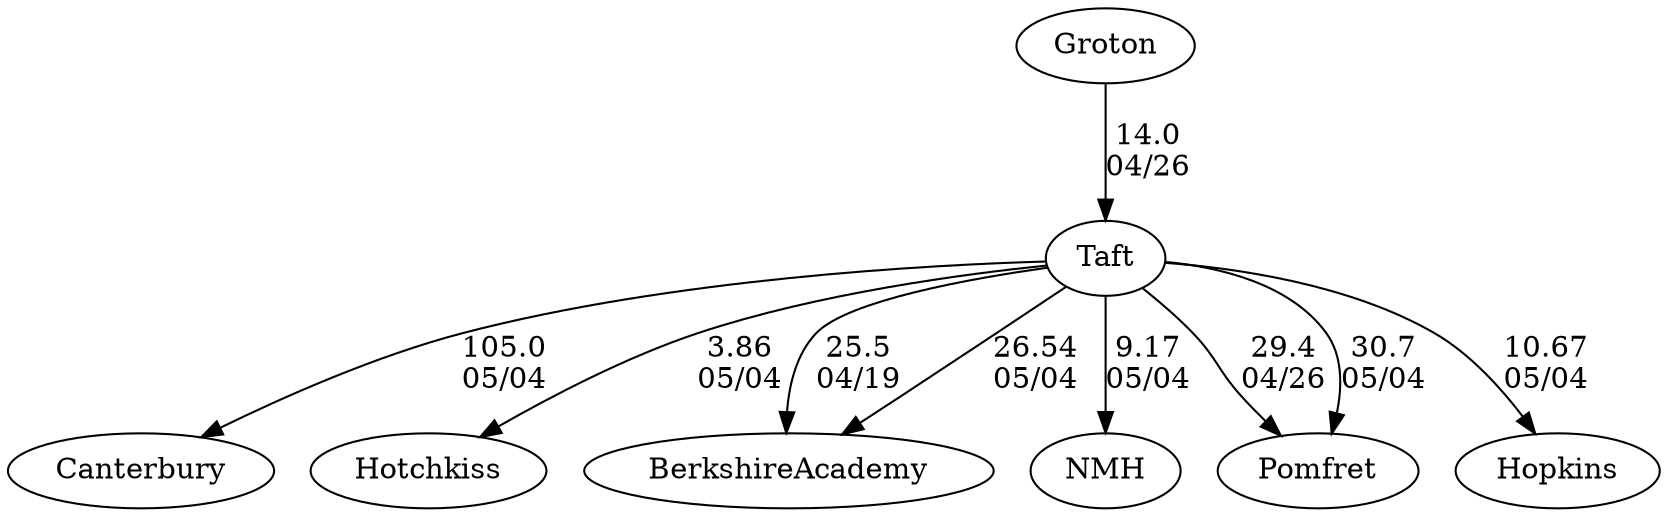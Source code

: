 digraph boys3foursTaft {Groton [URL="boys3foursTaftGroton.html"];Canterbury [URL="boys3foursTaftCanterbury.html"];Hotchkiss [URL="boys3foursTaftHotchkiss.html"];BerkshireAcademy [URL="boys3foursTaftBerkshireAcademy.html"];NMH [URL="boys3foursTaftNMH.html"];Taft [URL="boys3foursTaftTaft.html"];Pomfret [URL="boys3foursTaftPomfret.html"];Hopkins [URL="boys3foursTaftHopkins.html"];Taft -> BerkshireAcademy[label="25.5
04/19", weight="75", tooltip="NEIRA Boys & Girls Fours,Berkshire v. Choate & Taft			
Distance: 1500 M Conditions: Warm, partly cloudy. Steady tailwind ~8-12 mph throughout the afternoon; strongest in the latter 1000 M. Comments: In the G2 race, Berkshire stopped before the finish line and drifted across. Thanks to Choate and Taft for traveling to Camp Sloane for our annual early season tilt.
None", URL="https://www.row2k.com/results/resultspage.cfm?UID=9D6EF532608DCE0FFB64EAEAE8781272&cat=5", random="random"]; 
Groton -> Taft[label="14.0
04/26", weight="86", tooltip="NEIRA Boys Fours, Pomfret v. Dexter-Southfield, Groton, Taft			
Distance: 1500 Conditions: Tailwind (9-12mph) with occasional gusts. Good water for first 500-700 meters, increasing chop for second half of race. Overall, decent conditions. Comments: Alternated races with girls. Order of boys races: B2, B4, B3, B1, B5. 
Dexter-Southfield rowed their novice boat in the B5 race.
None", URL="https://www.row2k.com/results/resultspage.cfm?UID=3C973C60394C29BDB6CB3B01E88929E2&cat=1", random="random"]; 
Taft -> Pomfret[label="29.4
04/26", weight="71", tooltip="NEIRA Boys Fours, Pomfret v. Dexter-Southfield, Groton, Taft			
Distance: 1500 Conditions: Tailwind (9-12mph) with occasional gusts. Good water for first 500-700 meters, increasing chop for second half of race. Overall, decent conditions. Comments: Alternated races with girls. Order of boys races: B2, B4, B3, B1, B5. 
Dexter-Southfield rowed their novice boat in the B5 race.
None", URL="https://www.row2k.com/results/resultspage.cfm?UID=3C973C60394C29BDB6CB3B01E88929E2&cat=1", random="random"]; 
Taft -> Hotchkiss[label="3.86
05/04", weight="97", tooltip="Founder's Day Regatta			
", URL="", random="random"]; 
Taft -> NMH[label="9.17
05/04", weight="91", tooltip="Founder's Day Regatta			
", URL="", random="random"]; 
Taft -> BerkshireAcademy[label="26.54
05/04", weight="74", tooltip="Founder's Day Regatta			
", URL="", random="random"]; 
Taft -> Pomfret[label="30.7
05/04", weight="70", tooltip="Founder's Day Regatta			
", URL="", random="random"]; 
Taft -> Hopkins[label="10.67
05/04", weight="90", tooltip="Founder's Day Regatta			
", URL="", random="random"]; 
Taft -> Canterbury[label="105.0
05/04", weight="-5", tooltip="Founder's Day Regatta			
", URL="", random="random"]}